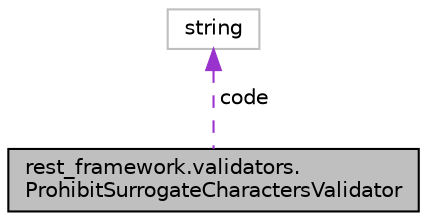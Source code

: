 digraph "rest_framework.validators.ProhibitSurrogateCharactersValidator"
{
 // LATEX_PDF_SIZE
  edge [fontname="Helvetica",fontsize="10",labelfontname="Helvetica",labelfontsize="10"];
  node [fontname="Helvetica",fontsize="10",shape=record];
  Node1 [label="rest_framework.validators.\lProhibitSurrogateCharactersValidator",height=0.2,width=0.4,color="black", fillcolor="grey75", style="filled", fontcolor="black",tooltip=" "];
  Node2 -> Node1 [dir="back",color="darkorchid3",fontsize="10",style="dashed",label=" code" ];
  Node2 [label="string",height=0.2,width=0.4,color="grey75", fillcolor="white", style="filled",tooltip=" "];
}
